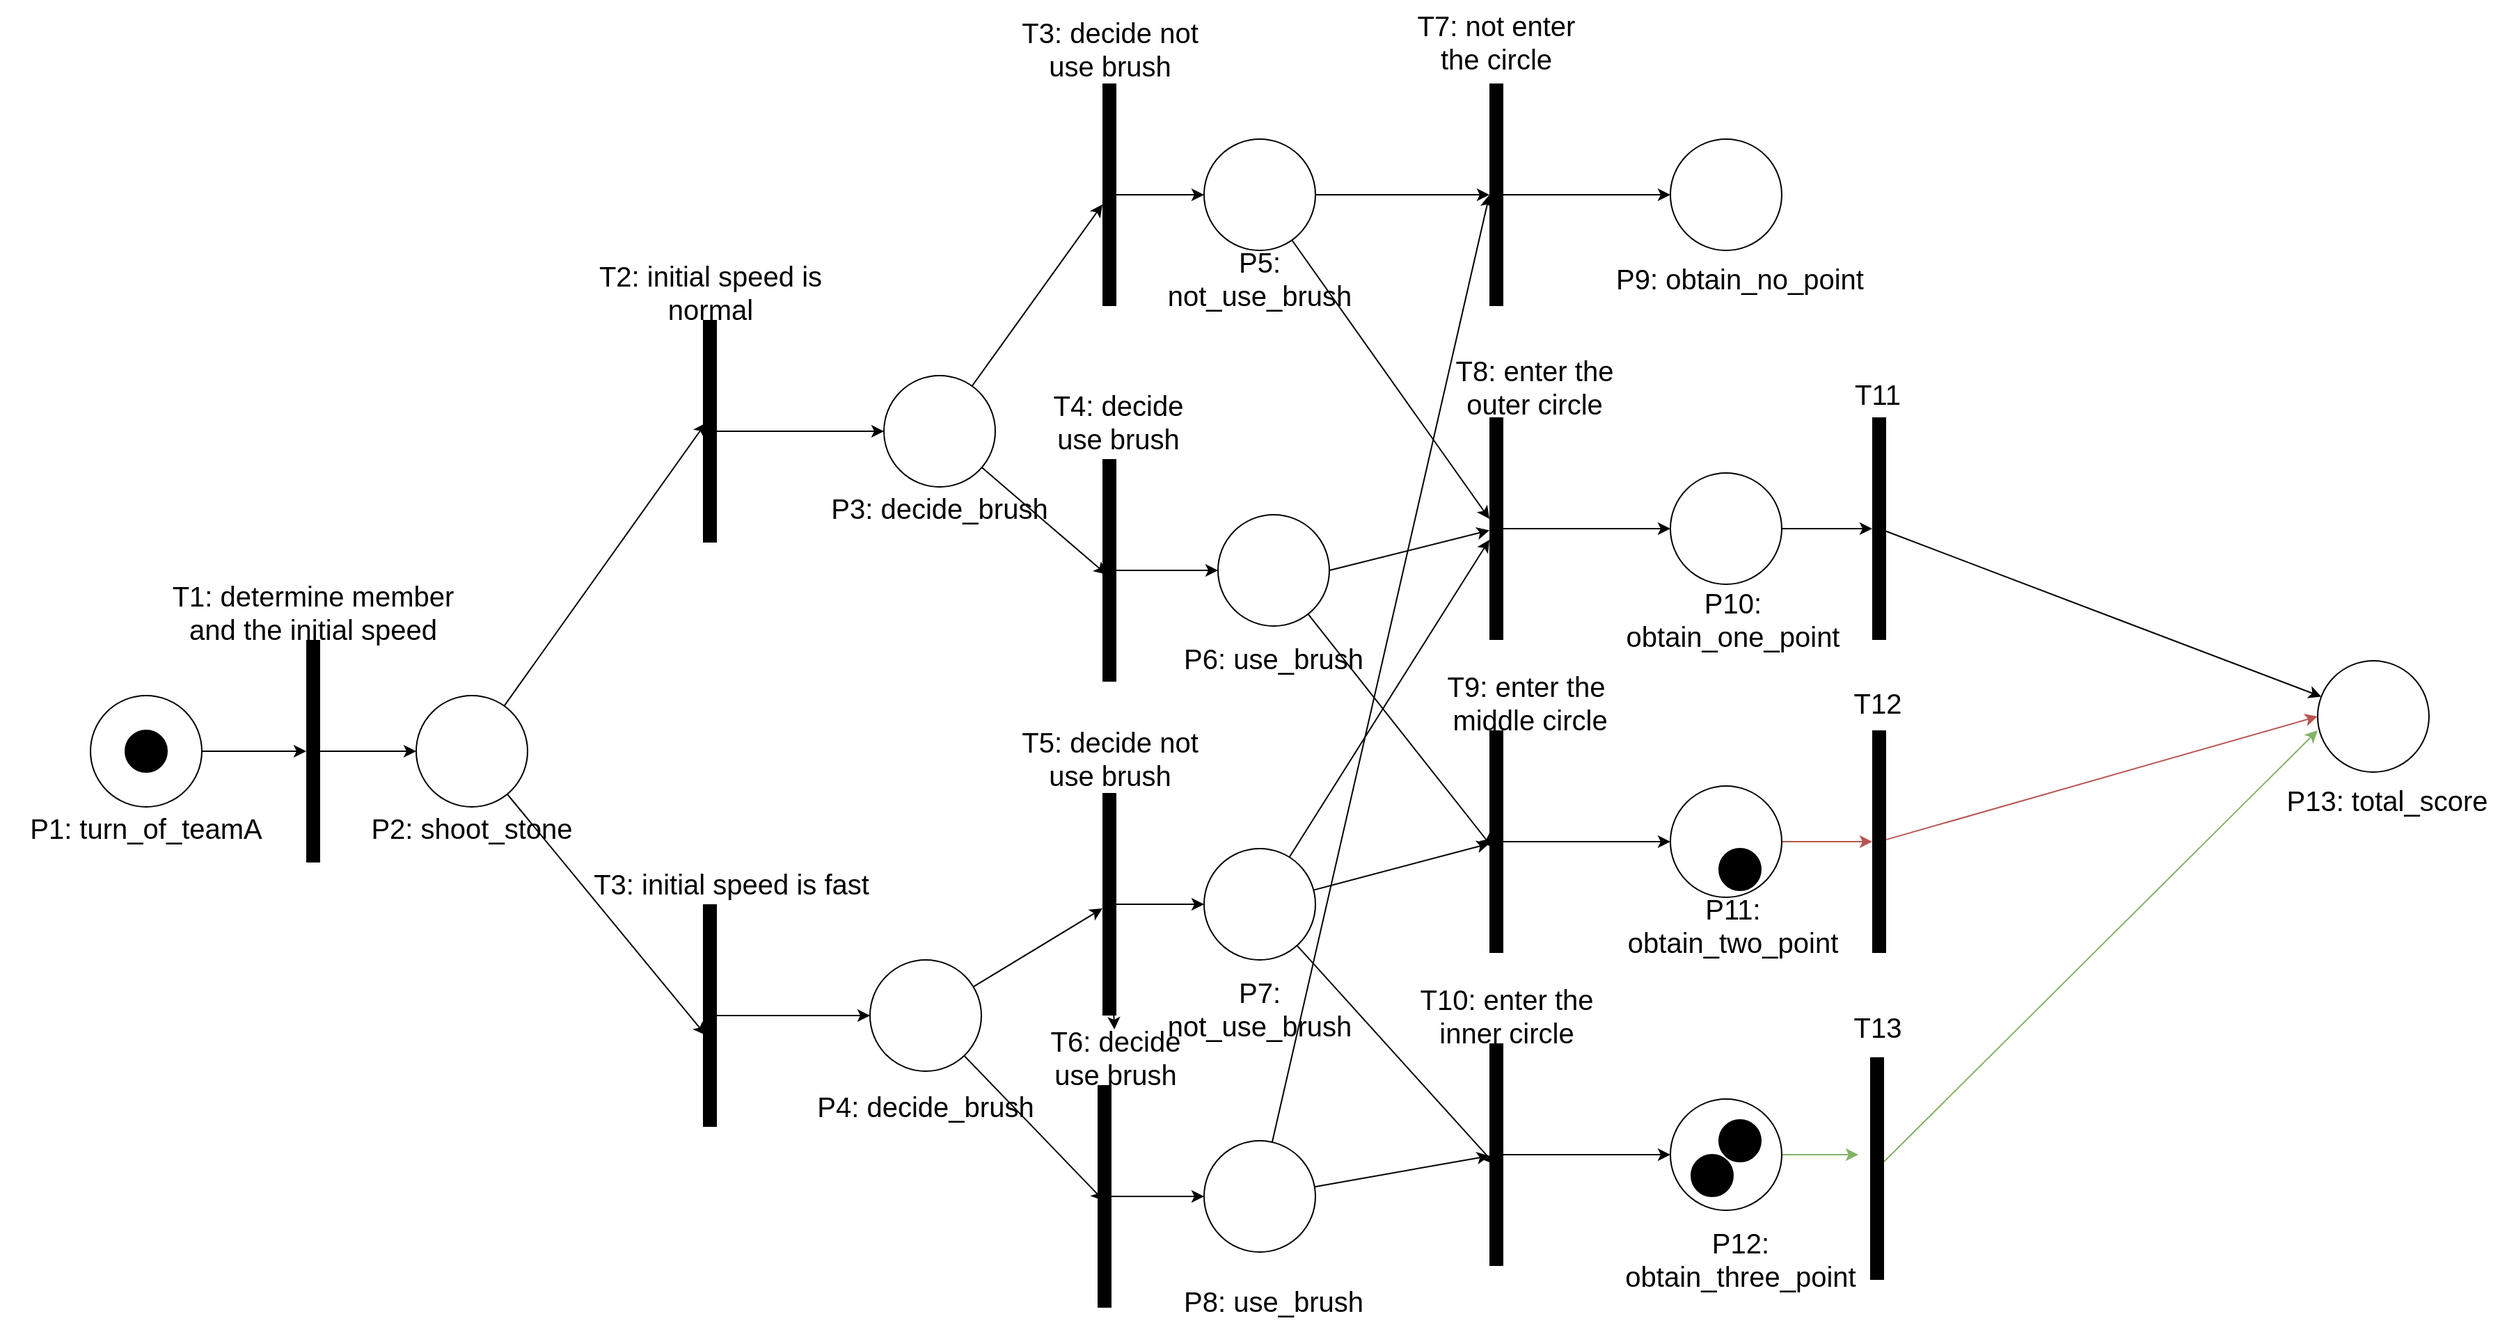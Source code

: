 <mxfile version="17.1.2" type="github">
  <diagram id="g2ASomBswaN9AXCgGyPv" name="Page-1">
    <mxGraphModel dx="946" dy="1814" grid="1" gridSize="10" guides="1" tooltips="1" connect="1" arrows="1" fold="1" page="1" pageScale="1" pageWidth="827" pageHeight="1169" math="0" shadow="0">
      <root>
        <mxCell id="0" />
        <mxCell id="1" parent="0" />
        <mxCell id="vI_bHhVZxUE-P5Cn4uq1-3" style="edgeStyle=none;rounded=0;orthogonalLoop=1;jettySize=auto;html=1;fontSize=20;" parent="1" source="vI_bHhVZxUE-P5Cn4uq1-1" target="vI_bHhVZxUE-P5Cn4uq1-4" edge="1">
          <mxGeometry relative="1" as="geometry">
            <mxPoint x="260" y="280" as="targetPoint" />
          </mxGeometry>
        </mxCell>
        <mxCell id="vI_bHhVZxUE-P5Cn4uq1-1" value="" style="ellipse;whiteSpace=wrap;html=1;aspect=fixed;fontSize=20;strokeWidth=1;fillColor=#FFFFFF;" parent="1" vertex="1">
          <mxGeometry x="100" y="240" width="80" height="80" as="geometry" />
        </mxCell>
        <mxCell id="vI_bHhVZxUE-P5Cn4uq1-2" value="P1: turn_of_teamA" style="text;html=1;strokeColor=none;fillColor=none;align=center;verticalAlign=middle;whiteSpace=wrap;rounded=0;fontSize=20;" parent="1" vertex="1">
          <mxGeometry x="35" y="320" width="210" height="30" as="geometry" />
        </mxCell>
        <mxCell id="vI_bHhVZxUE-P5Cn4uq1-5" style="edgeStyle=none;rounded=0;orthogonalLoop=1;jettySize=auto;html=1;fontSize=20;" parent="1" source="vI_bHhVZxUE-P5Cn4uq1-4" target="vI_bHhVZxUE-P5Cn4uq1-6" edge="1">
          <mxGeometry relative="1" as="geometry">
            <mxPoint x="350" y="280" as="targetPoint" />
          </mxGeometry>
        </mxCell>
        <mxCell id="vI_bHhVZxUE-P5Cn4uq1-4" value="" style="line;strokeWidth=10;direction=south;html=1;fontSize=20;fillColor=#FFFFFF;" parent="1" vertex="1">
          <mxGeometry x="255" y="200" width="10" height="160" as="geometry" />
        </mxCell>
        <mxCell id="vI_bHhVZxUE-P5Cn4uq1-12" style="edgeStyle=none;rounded=0;orthogonalLoop=1;jettySize=auto;html=1;entryX=0.463;entryY=0.8;entryDx=0;entryDy=0;entryPerimeter=0;fontSize=20;" parent="1" source="vI_bHhVZxUE-P5Cn4uq1-6" target="vI_bHhVZxUE-P5Cn4uq1-10" edge="1">
          <mxGeometry relative="1" as="geometry" />
        </mxCell>
        <mxCell id="vI_bHhVZxUE-P5Cn4uq1-13" style="edgeStyle=none;rounded=0;orthogonalLoop=1;jettySize=auto;html=1;entryX=0.588;entryY=0.8;entryDx=0;entryDy=0;entryPerimeter=0;fontSize=20;" parent="1" source="vI_bHhVZxUE-P5Cn4uq1-6" target="vI_bHhVZxUE-P5Cn4uq1-11" edge="1">
          <mxGeometry relative="1" as="geometry" />
        </mxCell>
        <mxCell id="vI_bHhVZxUE-P5Cn4uq1-6" value="" style="ellipse;whiteSpace=wrap;html=1;aspect=fixed;fontSize=20;strokeWidth=1;fillColor=#FFFFFF;" parent="1" vertex="1">
          <mxGeometry x="334" y="240" width="80" height="80" as="geometry" />
        </mxCell>
        <mxCell id="vI_bHhVZxUE-P5Cn4uq1-7" value="P2: shoot_stone" style="text;html=1;strokeColor=none;fillColor=none;align=center;verticalAlign=middle;whiteSpace=wrap;rounded=0;fontSize=20;" parent="1" vertex="1">
          <mxGeometry x="274" y="320" width="200" height="30" as="geometry" />
        </mxCell>
        <mxCell id="vI_bHhVZxUE-P5Cn4uq1-9" value="" style="edgeStyle=none;rounded=0;orthogonalLoop=1;jettySize=auto;html=1;fontSize=20;" parent="1" source="vI_bHhVZxUE-P5Cn4uq1-8" target="vI_bHhVZxUE-P5Cn4uq1-4" edge="1">
          <mxGeometry relative="1" as="geometry" />
        </mxCell>
        <mxCell id="vI_bHhVZxUE-P5Cn4uq1-8" value="T1: determine member and the initial speed" style="text;html=1;strokeColor=none;fillColor=none;align=center;verticalAlign=middle;whiteSpace=wrap;rounded=0;fontSize=20;" parent="1" vertex="1">
          <mxGeometry x="145" y="160" width="230" height="40" as="geometry" />
        </mxCell>
        <mxCell id="vI_bHhVZxUE-P5Cn4uq1-16" style="edgeStyle=none;rounded=0;orthogonalLoop=1;jettySize=auto;html=1;fontSize=20;" parent="1" source="vI_bHhVZxUE-P5Cn4uq1-10" target="vI_bHhVZxUE-P5Cn4uq1-17" edge="1">
          <mxGeometry relative="1" as="geometry">
            <mxPoint x="650" y="50" as="targetPoint" />
          </mxGeometry>
        </mxCell>
        <mxCell id="vI_bHhVZxUE-P5Cn4uq1-10" value="" style="line;strokeWidth=10;direction=south;html=1;fontSize=20;fillColor=#FFFFFF;" parent="1" vertex="1">
          <mxGeometry x="540" y="-30" width="10" height="160" as="geometry" />
        </mxCell>
        <mxCell id="vI_bHhVZxUE-P5Cn4uq1-31" style="edgeStyle=none;rounded=0;orthogonalLoop=1;jettySize=auto;html=1;fontSize=20;" parent="1" source="vI_bHhVZxUE-P5Cn4uq1-11" target="vI_bHhVZxUE-P5Cn4uq1-27" edge="1">
          <mxGeometry relative="1" as="geometry" />
        </mxCell>
        <mxCell id="vI_bHhVZxUE-P5Cn4uq1-11" value="" style="line;strokeWidth=10;direction=south;html=1;fontSize=20;fillColor=#FFFFFF;" parent="1" vertex="1">
          <mxGeometry x="540" y="390" width="10" height="160" as="geometry" />
        </mxCell>
        <mxCell id="vI_bHhVZxUE-P5Cn4uq1-14" value="T2: initial speed is normal" style="text;html=1;strokeColor=none;fillColor=none;align=center;verticalAlign=middle;whiteSpace=wrap;rounded=0;fontSize=20;" parent="1" vertex="1">
          <mxGeometry x="444.5" y="-65" width="201" height="30" as="geometry" />
        </mxCell>
        <mxCell id="vI_bHhVZxUE-P5Cn4uq1-15" value="T3: initial speed is fast" style="text;html=1;strokeColor=none;fillColor=none;align=center;verticalAlign=middle;whiteSpace=wrap;rounded=0;fontSize=20;" parent="1" vertex="1">
          <mxGeometry x="460" y="360" width="201" height="30" as="geometry" />
        </mxCell>
        <mxCell id="vI_bHhVZxUE-P5Cn4uq1-23" style="edgeStyle=none;rounded=0;orthogonalLoop=1;jettySize=auto;html=1;entryX=0.519;entryY=0.7;entryDx=0;entryDy=0;entryPerimeter=0;fontSize=20;" parent="1" source="vI_bHhVZxUE-P5Cn4uq1-17" target="vI_bHhVZxUE-P5Cn4uq1-22" edge="1">
          <mxGeometry relative="1" as="geometry" />
        </mxCell>
        <mxCell id="vI_bHhVZxUE-P5Cn4uq1-24" style="edgeStyle=none;rounded=0;orthogonalLoop=1;jettySize=auto;html=1;fontSize=20;" parent="1" source="vI_bHhVZxUE-P5Cn4uq1-17" target="vI_bHhVZxUE-P5Cn4uq1-21" edge="1">
          <mxGeometry relative="1" as="geometry" />
        </mxCell>
        <mxCell id="vI_bHhVZxUE-P5Cn4uq1-17" value="" style="ellipse;whiteSpace=wrap;html=1;aspect=fixed;fontSize=20;strokeWidth=1;fillColor=#FFFFFF;" parent="1" vertex="1">
          <mxGeometry x="670" y="10" width="80" height="80" as="geometry" />
        </mxCell>
        <mxCell id="vI_bHhVZxUE-P5Cn4uq1-18" value="P3: decide_brush" style="text;html=1;strokeColor=none;fillColor=none;align=center;verticalAlign=middle;whiteSpace=wrap;rounded=0;fontSize=20;" parent="1" vertex="1">
          <mxGeometry x="630" y="90" width="160" height="30" as="geometry" />
        </mxCell>
        <mxCell id="0EM-8fLEFYnco3IevkyM-26" style="edgeStyle=orthogonalEdgeStyle;rounded=0;orthogonalLoop=1;jettySize=auto;html=1;entryX=0;entryY=0.5;entryDx=0;entryDy=0;" parent="1" source="vI_bHhVZxUE-P5Cn4uq1-21" target="0EM-8fLEFYnco3IevkyM-12" edge="1">
          <mxGeometry relative="1" as="geometry" />
        </mxCell>
        <mxCell id="vI_bHhVZxUE-P5Cn4uq1-21" value="" style="line;strokeWidth=10;direction=south;html=1;fontSize=20;fillColor=#FFFFFF;" parent="1" vertex="1">
          <mxGeometry x="827" y="-200" width="10" height="160" as="geometry" />
        </mxCell>
        <mxCell id="0EM-8fLEFYnco3IevkyM-30" style="edgeStyle=orthogonalEdgeStyle;rounded=0;orthogonalLoop=1;jettySize=auto;html=1;entryX=0;entryY=0.5;entryDx=0;entryDy=0;" parent="1" source="vI_bHhVZxUE-P5Cn4uq1-22" target="0EM-8fLEFYnco3IevkyM-13" edge="1">
          <mxGeometry relative="1" as="geometry" />
        </mxCell>
        <mxCell id="vI_bHhVZxUE-P5Cn4uq1-22" value="" style="line;strokeWidth=10;direction=south;html=1;fontSize=20;fillColor=#FFFFFF;" parent="1" vertex="1">
          <mxGeometry x="827" y="70" width="10" height="160" as="geometry" />
        </mxCell>
        <mxCell id="vI_bHhVZxUE-P5Cn4uq1-25" style="edgeStyle=none;rounded=0;orthogonalLoop=1;jettySize=auto;html=1;entryX=0.519;entryY=0.7;entryDx=0;entryDy=0;entryPerimeter=0;fontSize=20;" parent="1" source="vI_bHhVZxUE-P5Cn4uq1-27" target="vI_bHhVZxUE-P5Cn4uq1-30" edge="1">
          <mxGeometry relative="1" as="geometry" />
        </mxCell>
        <mxCell id="vI_bHhVZxUE-P5Cn4uq1-26" style="edgeStyle=none;rounded=0;orthogonalLoop=1;jettySize=auto;html=1;fontSize=20;" parent="1" source="vI_bHhVZxUE-P5Cn4uq1-27" target="vI_bHhVZxUE-P5Cn4uq1-29" edge="1">
          <mxGeometry relative="1" as="geometry" />
        </mxCell>
        <mxCell id="vI_bHhVZxUE-P5Cn4uq1-27" value="" style="ellipse;whiteSpace=wrap;html=1;aspect=fixed;fontSize=20;strokeWidth=1;fillColor=#FFFFFF;" parent="1" vertex="1">
          <mxGeometry x="660" y="430" width="80" height="80" as="geometry" />
        </mxCell>
        <mxCell id="vI_bHhVZxUE-P5Cn4uq1-28" value="P4: decide_brush" style="text;html=1;strokeColor=none;fillColor=none;align=center;verticalAlign=middle;whiteSpace=wrap;rounded=0;fontSize=20;" parent="1" vertex="1">
          <mxGeometry x="620" y="520" width="160" height="30" as="geometry" />
        </mxCell>
        <mxCell id="0EM-8fLEFYnco3IevkyM-39" style="edgeStyle=none;rounded=0;orthogonalLoop=1;jettySize=auto;html=1;entryX=0;entryY=0.5;entryDx=0;entryDy=0;" parent="1" source="vI_bHhVZxUE-P5Cn4uq1-29" target="0EM-8fLEFYnco3IevkyM-14" edge="1">
          <mxGeometry relative="1" as="geometry" />
        </mxCell>
        <mxCell id="ojYtceHHdDwlJGlQh_KE-16" value="" style="edgeStyle=none;rounded=0;orthogonalLoop=1;jettySize=auto;html=1;fontSize=20;" parent="1" source="vI_bHhVZxUE-P5Cn4uq1-29" target="ojYtceHHdDwlJGlQh_KE-2" edge="1">
          <mxGeometry relative="1" as="geometry" />
        </mxCell>
        <mxCell id="vI_bHhVZxUE-P5Cn4uq1-29" value="" style="line;strokeWidth=10;direction=south;html=1;fontSize=20;fillColor=#FFFFFF;" parent="1" vertex="1">
          <mxGeometry x="827" y="310" width="10" height="160" as="geometry" />
        </mxCell>
        <mxCell id="0EM-8fLEFYnco3IevkyM-61" style="edgeStyle=none;rounded=0;orthogonalLoop=1;jettySize=auto;html=1;entryX=0;entryY=0.5;entryDx=0;entryDy=0;fontSize=20;" parent="1" source="vI_bHhVZxUE-P5Cn4uq1-30" target="0EM-8fLEFYnco3IevkyM-15" edge="1">
          <mxGeometry relative="1" as="geometry" />
        </mxCell>
        <mxCell id="vI_bHhVZxUE-P5Cn4uq1-30" value="" style="line;strokeWidth=10;direction=south;html=1;fontSize=20;fillColor=#FFFFFF;" parent="1" vertex="1">
          <mxGeometry x="827" y="520" width="3" height="160" as="geometry" />
        </mxCell>
        <mxCell id="xSO8MtQ2BWktQX_9_YVk-1" style="edgeStyle=orthogonalEdgeStyle;rounded=0;orthogonalLoop=1;jettySize=auto;html=1;" edge="1" parent="1" source="vI_bHhVZxUE-P5Cn4uq1-46">
          <mxGeometry relative="1" as="geometry">
            <mxPoint x="1380" y="120" as="targetPoint" />
          </mxGeometry>
        </mxCell>
        <mxCell id="vI_bHhVZxUE-P5Cn4uq1-46" value="" style="ellipse;whiteSpace=wrap;html=1;aspect=fixed;fontSize=20;strokeWidth=1;fillColor=#FFFFFF;" parent="1" vertex="1">
          <mxGeometry x="1235" y="80" width="80" height="80" as="geometry" />
        </mxCell>
        <mxCell id="vI_bHhVZxUE-P5Cn4uq1-49" value="" style="ellipse;whiteSpace=wrap;html=1;aspect=fixed;fontSize=20;strokeWidth=1;fillColor=#FFFFFF;" parent="1" vertex="1">
          <mxGeometry x="1700" y="215" width="80" height="80" as="geometry" />
        </mxCell>
        <mxCell id="vI_bHhVZxUE-P5Cn4uq1-50" value="P13: total_score" style="text;html=1;strokeColor=none;fillColor=none;align=center;verticalAlign=middle;whiteSpace=wrap;rounded=0;fontSize=20;" parent="1" vertex="1">
          <mxGeometry x="1670" y="300" width="160" height="30" as="geometry" />
        </mxCell>
        <mxCell id="vI_bHhVZxUE-P5Cn4uq1-56" value="" style="ellipse;whiteSpace=wrap;html=1;aspect=fixed;fontSize=20;strokeWidth=1;fillColor=#FFFFFF;" parent="1" vertex="1">
          <mxGeometry x="1235" y="-160" width="80" height="80" as="geometry" />
        </mxCell>
        <mxCell id="vI_bHhVZxUE-P5Cn4uq1-57" value="P9: obtain_no_point" style="text;html=1;strokeColor=none;fillColor=none;align=center;verticalAlign=middle;whiteSpace=wrap;rounded=0;fontSize=20;" parent="1" vertex="1">
          <mxGeometry x="1180" y="-75" width="210" height="30" as="geometry" />
        </mxCell>
        <mxCell id="vI_bHhVZxUE-P5Cn4uq1-84" value="P12: obtain_three_point" style="text;html=1;strokeColor=none;fillColor=none;align=center;verticalAlign=middle;whiteSpace=wrap;rounded=0;fontSize=20;" parent="1" vertex="1">
          <mxGeometry x="1181.5" y="630" width="207" height="30" as="geometry" />
        </mxCell>
        <mxCell id="vI_bHhVZxUE-P5Cn4uq1-94" value="" style="ellipse;whiteSpace=wrap;html=1;aspect=fixed;fontSize=20;strokeWidth=1;fillColor=#000000;" parent="1" vertex="1">
          <mxGeometry x="125" y="265" width="30" height="30" as="geometry" />
        </mxCell>
        <mxCell id="0EM-8fLEFYnco3IevkyM-80" style="edgeStyle=none;rounded=0;orthogonalLoop=1;jettySize=auto;html=1;fontSize=20;" parent="1" source="0EM-8fLEFYnco3IevkyM-12" target="0EM-8fLEFYnco3IevkyM-19" edge="1">
          <mxGeometry relative="1" as="geometry" />
        </mxCell>
        <mxCell id="ojYtceHHdDwlJGlQh_KE-3" style="rounded=0;orthogonalLoop=1;jettySize=auto;html=1;fontSize=20;" parent="1" source="0EM-8fLEFYnco3IevkyM-12" target="0EM-8fLEFYnco3IevkyM-18" edge="1">
          <mxGeometry relative="1" as="geometry" />
        </mxCell>
        <mxCell id="0EM-8fLEFYnco3IevkyM-12" value="" style="ellipse;whiteSpace=wrap;html=1;aspect=fixed;" parent="1" vertex="1">
          <mxGeometry x="900" y="-160" width="80" height="80" as="geometry" />
        </mxCell>
        <mxCell id="0EM-8fLEFYnco3IevkyM-31" style="rounded=0;orthogonalLoop=1;jettySize=auto;html=1;exitX=1;exitY=0.5;exitDx=0;exitDy=0;" parent="1" source="0EM-8fLEFYnco3IevkyM-13" target="0EM-8fLEFYnco3IevkyM-18" edge="1">
          <mxGeometry relative="1" as="geometry" />
        </mxCell>
        <mxCell id="ojYtceHHdDwlJGlQh_KE-4" style="edgeStyle=none;rounded=0;orthogonalLoop=1;jettySize=auto;html=1;entryX=0.525;entryY=0.8;entryDx=0;entryDy=0;entryPerimeter=0;fontSize=20;" parent="1" source="0EM-8fLEFYnco3IevkyM-13" target="0EM-8fLEFYnco3IevkyM-17" edge="1">
          <mxGeometry relative="1" as="geometry" />
        </mxCell>
        <mxCell id="0EM-8fLEFYnco3IevkyM-13" value="" style="ellipse;whiteSpace=wrap;html=1;aspect=fixed;" parent="1" vertex="1">
          <mxGeometry x="910" y="110" width="80" height="80" as="geometry" />
        </mxCell>
        <mxCell id="0EM-8fLEFYnco3IevkyM-40" style="edgeStyle=none;rounded=0;orthogonalLoop=1;jettySize=auto;html=1;" parent="1" source="0EM-8fLEFYnco3IevkyM-14" target="0EM-8fLEFYnco3IevkyM-17" edge="1">
          <mxGeometry relative="1" as="geometry" />
        </mxCell>
        <mxCell id="ojYtceHHdDwlJGlQh_KE-5" style="edgeStyle=none;rounded=0;orthogonalLoop=1;jettySize=auto;html=1;fontSize=20;" parent="1" source="0EM-8fLEFYnco3IevkyM-14" target="0EM-8fLEFYnco3IevkyM-18" edge="1">
          <mxGeometry relative="1" as="geometry" />
        </mxCell>
        <mxCell id="ojYtceHHdDwlJGlQh_KE-6" style="edgeStyle=none;rounded=0;orthogonalLoop=1;jettySize=auto;html=1;entryX=0.544;entryY=0.6;entryDx=0;entryDy=0;entryPerimeter=0;fontSize=20;" parent="1" source="0EM-8fLEFYnco3IevkyM-14" target="0EM-8fLEFYnco3IevkyM-16" edge="1">
          <mxGeometry relative="1" as="geometry" />
        </mxCell>
        <mxCell id="0EM-8fLEFYnco3IevkyM-14" value="" style="ellipse;whiteSpace=wrap;html=1;aspect=fixed;" parent="1" vertex="1">
          <mxGeometry x="900" y="350" width="80" height="80" as="geometry" />
        </mxCell>
        <mxCell id="0EM-8fLEFYnco3IevkyM-63" style="edgeStyle=none;rounded=0;orthogonalLoop=1;jettySize=auto;html=1;fontSize=20;" parent="1" source="0EM-8fLEFYnco3IevkyM-15" target="0EM-8fLEFYnco3IevkyM-16" edge="1">
          <mxGeometry relative="1" as="geometry" />
        </mxCell>
        <mxCell id="ojYtceHHdDwlJGlQh_KE-8" style="edgeStyle=none;rounded=0;orthogonalLoop=1;jettySize=auto;html=1;entryX=0.5;entryY=1;entryDx=0;entryDy=0;entryPerimeter=0;fontSize=20;" parent="1" source="0EM-8fLEFYnco3IevkyM-15" target="0EM-8fLEFYnco3IevkyM-19" edge="1">
          <mxGeometry relative="1" as="geometry" />
        </mxCell>
        <mxCell id="0EM-8fLEFYnco3IevkyM-15" value="" style="ellipse;whiteSpace=wrap;html=1;aspect=fixed;" parent="1" vertex="1">
          <mxGeometry x="900" y="560" width="80" height="80" as="geometry" />
        </mxCell>
        <mxCell id="ojYtceHHdDwlJGlQh_KE-13" style="edgeStyle=none;rounded=0;orthogonalLoop=1;jettySize=auto;html=1;fontSize=20;" parent="1" source="0EM-8fLEFYnco3IevkyM-16" target="0EM-8fLEFYnco3IevkyM-65" edge="1">
          <mxGeometry relative="1" as="geometry" />
        </mxCell>
        <mxCell id="0EM-8fLEFYnco3IevkyM-16" value="" style="line;strokeWidth=10;direction=south;html=1;fontSize=20;fillColor=#FFFFFF;" parent="1" vertex="1">
          <mxGeometry x="1105" y="490" width="10" height="160" as="geometry" />
        </mxCell>
        <mxCell id="ojYtceHHdDwlJGlQh_KE-10" style="edgeStyle=none;rounded=0;orthogonalLoop=1;jettySize=auto;html=1;entryX=0;entryY=0.5;entryDx=0;entryDy=0;fontSize=20;" parent="1" source="0EM-8fLEFYnco3IevkyM-17" target="0EM-8fLEFYnco3IevkyM-44" edge="1">
          <mxGeometry relative="1" as="geometry" />
        </mxCell>
        <mxCell id="0EM-8fLEFYnco3IevkyM-17" value="" style="line;strokeWidth=10;direction=south;html=1;fontSize=20;fillColor=#FFFFFF;" parent="1" vertex="1">
          <mxGeometry x="1105" y="265" width="10" height="160" as="geometry" />
        </mxCell>
        <mxCell id="ojYtceHHdDwlJGlQh_KE-9" style="edgeStyle=none;rounded=0;orthogonalLoop=1;jettySize=auto;html=1;entryX=0;entryY=0.5;entryDx=0;entryDy=0;fontSize=20;" parent="1" source="0EM-8fLEFYnco3IevkyM-18" target="vI_bHhVZxUE-P5Cn4uq1-46" edge="1">
          <mxGeometry relative="1" as="geometry" />
        </mxCell>
        <mxCell id="0EM-8fLEFYnco3IevkyM-18" value="" style="line;strokeWidth=10;direction=south;html=1;fontSize=20;fillColor=#FFFFFF;" parent="1" vertex="1">
          <mxGeometry x="1105" y="40" width="10" height="160" as="geometry" />
        </mxCell>
        <mxCell id="0EM-8fLEFYnco3IevkyM-81" style="edgeStyle=none;rounded=0;orthogonalLoop=1;jettySize=auto;html=1;fontSize=20;" parent="1" source="0EM-8fLEFYnco3IevkyM-19" target="vI_bHhVZxUE-P5Cn4uq1-56" edge="1">
          <mxGeometry relative="1" as="geometry">
            <mxPoint x="1130" y="-120.0" as="targetPoint" />
          </mxGeometry>
        </mxCell>
        <mxCell id="0EM-8fLEFYnco3IevkyM-19" value="" style="line;strokeWidth=10;direction=south;html=1;fontSize=20;fillColor=#FFFFFF;" parent="1" vertex="1">
          <mxGeometry x="1105" y="-200" width="10" height="160" as="geometry" />
        </mxCell>
        <mxCell id="0EM-8fLEFYnco3IevkyM-22" value="P5: not_use_brush" style="text;html=1;strokeColor=none;fillColor=none;align=center;verticalAlign=middle;whiteSpace=wrap;rounded=0;fontSize=20;" parent="1" vertex="1">
          <mxGeometry x="860" y="-75" width="160" height="30" as="geometry" />
        </mxCell>
        <mxCell id="0EM-8fLEFYnco3IevkyM-23" value="P7: not_use_brush" style="text;html=1;strokeColor=none;fillColor=none;align=center;verticalAlign=middle;whiteSpace=wrap;rounded=0;fontSize=20;" parent="1" vertex="1">
          <mxGeometry x="860" y="450" width="160" height="30" as="geometry" />
        </mxCell>
        <mxCell id="0EM-8fLEFYnco3IevkyM-24" value="P6: use_brush" style="text;html=1;strokeColor=none;fillColor=none;align=center;verticalAlign=middle;whiteSpace=wrap;rounded=0;fontSize=20;" parent="1" vertex="1">
          <mxGeometry x="870" y="195" width="160" height="35" as="geometry" />
        </mxCell>
        <mxCell id="0EM-8fLEFYnco3IevkyM-25" value="P8: use_brush" style="text;html=1;strokeColor=none;fillColor=none;align=center;verticalAlign=middle;whiteSpace=wrap;rounded=0;fontSize=20;" parent="1" vertex="1">
          <mxGeometry x="870" y="660" width="160" height="30" as="geometry" />
        </mxCell>
        <mxCell id="xSO8MtQ2BWktQX_9_YVk-3" style="edgeStyle=orthogonalEdgeStyle;rounded=0;orthogonalLoop=1;jettySize=auto;html=1;fillColor=#f8cecc;strokeColor=#b85450;" edge="1" parent="1" source="0EM-8fLEFYnco3IevkyM-44">
          <mxGeometry relative="1" as="geometry">
            <mxPoint x="1380" y="345" as="targetPoint" />
          </mxGeometry>
        </mxCell>
        <mxCell id="0EM-8fLEFYnco3IevkyM-44" value="" style="ellipse;whiteSpace=wrap;html=1;aspect=fixed;" parent="1" vertex="1">
          <mxGeometry x="1235" y="305" width="80" height="80" as="geometry" />
        </mxCell>
        <mxCell id="0EM-8fLEFYnco3IevkyM-52" value="" style="ellipse;whiteSpace=wrap;html=1;aspect=fixed;fontSize=20;strokeWidth=1;fillColor=#000000;" parent="1" vertex="1">
          <mxGeometry x="1270" y="350" width="30" height="30" as="geometry" />
        </mxCell>
        <mxCell id="0EM-8fLEFYnco3IevkyM-60" value="P11: obtain_two_point" style="text;html=1;strokeColor=none;fillColor=none;align=center;verticalAlign=middle;whiteSpace=wrap;rounded=0;fontSize=20;" parent="1" vertex="1">
          <mxGeometry x="1205" y="385" width="150" height="40" as="geometry" />
        </mxCell>
        <mxCell id="xSO8MtQ2BWktQX_9_YVk-5" style="edgeStyle=orthogonalEdgeStyle;rounded=0;orthogonalLoop=1;jettySize=auto;html=1;fillColor=#d5e8d4;strokeColor=#82b366;" edge="1" parent="1" source="0EM-8fLEFYnco3IevkyM-65">
          <mxGeometry relative="1" as="geometry">
            <mxPoint x="1370" y="570" as="targetPoint" />
          </mxGeometry>
        </mxCell>
        <mxCell id="0EM-8fLEFYnco3IevkyM-65" value="" style="ellipse;whiteSpace=wrap;html=1;aspect=fixed;fontSize=20;" parent="1" vertex="1">
          <mxGeometry x="1235" y="530" width="80" height="80" as="geometry" />
        </mxCell>
        <mxCell id="0EM-8fLEFYnco3IevkyM-73" value="" style="ellipse;whiteSpace=wrap;html=1;aspect=fixed;fontSize=20;strokeWidth=1;fillColor=#000000;" parent="1" vertex="1">
          <mxGeometry x="1250" y="570" width="30" height="30" as="geometry" />
        </mxCell>
        <mxCell id="0EM-8fLEFYnco3IevkyM-74" value="" style="ellipse;whiteSpace=wrap;html=1;aspect=fixed;fontSize=20;strokeWidth=1;fillColor=#000000;" parent="1" vertex="1">
          <mxGeometry x="1270" y="545" width="30" height="30" as="geometry" />
        </mxCell>
        <mxCell id="0EM-8fLEFYnco3IevkyM-93" value="T3: decide not use brush" style="text;html=1;strokeColor=none;fillColor=none;align=center;verticalAlign=middle;whiteSpace=wrap;rounded=0;fontSize=20;" parent="1" vertex="1">
          <mxGeometry x="762.75" y="-240" width="138.5" height="30" as="geometry" />
        </mxCell>
        <mxCell id="0EM-8fLEFYnco3IevkyM-96" value="T5: decide not use brush" style="text;html=1;strokeColor=none;fillColor=none;align=center;verticalAlign=middle;whiteSpace=wrap;rounded=0;fontSize=20;" parent="1" vertex="1">
          <mxGeometry x="766.56" y="260" width="130.88" height="50" as="geometry" />
        </mxCell>
        <mxCell id="0EM-8fLEFYnco3IevkyM-97" value="T7: not enter the circle" style="text;html=1;strokeColor=none;fillColor=none;align=center;verticalAlign=middle;whiteSpace=wrap;rounded=0;fontSize=20;" parent="1" vertex="1">
          <mxGeometry x="1045" y="-260" width="130" height="60" as="geometry" />
        </mxCell>
        <mxCell id="0EM-8fLEFYnco3IevkyM-98" value="T8: enter the outer circle" style="text;html=1;strokeColor=none;fillColor=none;align=center;verticalAlign=middle;whiteSpace=wrap;rounded=0;fontSize=20;" parent="1" vertex="1">
          <mxGeometry x="1055" y="-5" width="165" height="45" as="geometry" />
        </mxCell>
        <mxCell id="0EM-8fLEFYnco3IevkyM-99" value="T9: enter the &amp;nbsp;middle circle" style="text;html=1;strokeColor=none;fillColor=none;align=center;verticalAlign=middle;whiteSpace=wrap;rounded=0;fontSize=20;" parent="1" vertex="1">
          <mxGeometry x="1045" y="230" width="173" height="30" as="geometry" />
        </mxCell>
        <mxCell id="0EM-8fLEFYnco3IevkyM-100" value="T10: enter the inner circle" style="text;html=1;strokeColor=none;fillColor=none;align=center;verticalAlign=middle;whiteSpace=wrap;rounded=0;fontSize=20;" parent="1" vertex="1">
          <mxGeometry x="1045" y="455" width="145" height="30" as="geometry" />
        </mxCell>
        <mxCell id="ojYtceHHdDwlJGlQh_KE-1" value="&lt;font style=&quot;font-size: 20px&quot;&gt;T4: decide use brush&lt;/font&gt;" style="text;html=1;strokeColor=none;fillColor=none;align=center;verticalAlign=middle;whiteSpace=wrap;rounded=0;" parent="1" vertex="1">
          <mxGeometry x="787" y="20" width="103" height="45" as="geometry" />
        </mxCell>
        <mxCell id="ojYtceHHdDwlJGlQh_KE-2" value="T6: decide use brush" style="text;html=1;strokeColor=none;fillColor=none;align=center;verticalAlign=middle;whiteSpace=wrap;rounded=0;fontSize=20;" parent="1" vertex="1">
          <mxGeometry x="782.75" y="480" width="107.25" height="40" as="geometry" />
        </mxCell>
        <mxCell id="ojYtceHHdDwlJGlQh_KE-15" value="P10: obtain_one_point" style="text;html=1;strokeColor=none;fillColor=none;align=center;verticalAlign=middle;whiteSpace=wrap;rounded=0;fontSize=20;" parent="1" vertex="1">
          <mxGeometry x="1250" y="170" width="60" height="30" as="geometry" />
        </mxCell>
        <mxCell id="xSO8MtQ2BWktQX_9_YVk-7" style="rounded=0;orthogonalLoop=1;jettySize=auto;html=1;" edge="1" parent="1" source="xSO8MtQ2BWktQX_9_YVk-2" target="vI_bHhVZxUE-P5Cn4uq1-49">
          <mxGeometry relative="1" as="geometry" />
        </mxCell>
        <mxCell id="xSO8MtQ2BWktQX_9_YVk-2" value="" style="line;strokeWidth=10;direction=south;html=1;fontSize=20;fillColor=#FFFFFF;" vertex="1" parent="1">
          <mxGeometry x="1380" y="40" width="10" height="160" as="geometry" />
        </mxCell>
        <mxCell id="xSO8MtQ2BWktQX_9_YVk-8" style="edgeStyle=none;rounded=0;orthogonalLoop=1;jettySize=auto;html=1;entryX=0;entryY=0.5;entryDx=0;entryDy=0;fillColor=#f8cecc;strokeColor=#b85450;" edge="1" parent="1" source="xSO8MtQ2BWktQX_9_YVk-4" target="vI_bHhVZxUE-P5Cn4uq1-49">
          <mxGeometry relative="1" as="geometry" />
        </mxCell>
        <mxCell id="xSO8MtQ2BWktQX_9_YVk-4" value="" style="line;strokeWidth=10;direction=south;html=1;fontSize=20;fillColor=#FFFFFF;" vertex="1" parent="1">
          <mxGeometry x="1380" y="265" width="10" height="160" as="geometry" />
        </mxCell>
        <mxCell id="xSO8MtQ2BWktQX_9_YVk-9" style="edgeStyle=none;rounded=0;orthogonalLoop=1;jettySize=auto;html=1;entryX=0;entryY=0.625;entryDx=0;entryDy=0;entryPerimeter=0;fillColor=#d5e8d4;strokeColor=#82b366;" edge="1" parent="1" source="xSO8MtQ2BWktQX_9_YVk-6" target="vI_bHhVZxUE-P5Cn4uq1-49">
          <mxGeometry relative="1" as="geometry" />
        </mxCell>
        <mxCell id="xSO8MtQ2BWktQX_9_YVk-6" value="" style="line;strokeWidth=10;direction=south;html=1;fontSize=20;fillColor=#FFFFFF;" vertex="1" parent="1">
          <mxGeometry x="1378.5" y="500" width="10" height="160" as="geometry" />
        </mxCell>
        <mxCell id="xSO8MtQ2BWktQX_9_YVk-10" value="T11" style="text;html=1;strokeColor=none;fillColor=none;align=center;verticalAlign=middle;whiteSpace=wrap;rounded=0;fontSize=20;" vertex="1" parent="1">
          <mxGeometry x="1348.5" width="70" height="45" as="geometry" />
        </mxCell>
        <mxCell id="xSO8MtQ2BWktQX_9_YVk-11" value="T12&lt;span style=&quot;color: rgba(0 , 0 , 0 , 0) ; font-family: monospace ; font-size: 0px&quot;&gt;%3CmxGraphModel%3E%3Croot%3E%3CmxCell%20id%3D%220%22%2F%3E%3CmxCell%20id%3D%221%22%20parent%3D%220%22%2F%3E%3CmxCell%20id%3D%222%22%20value%3D%22T11%22%20style%3D%22text%3Bhtml%3D1%3BstrokeColor%3Dnone%3BfillColor%3Dnone%3Balign%3Dcenter%3BverticalAlign%3Dmiddle%3BwhiteSpace%3Dwrap%3Brounded%3D0%3BfontSize%3D20%3B%22%20vertex%3D%221%22%20parent%3D%221%22%3E%3CmxGeometry%20x%3D%221290%22%20width%3D%2270%22%20height%3D%2245%22%20as%3D%22geometry%22%2F%3E%3C%2FmxCell%3E%3C%2Froot%3E%3C%2FmxGraphModel%3E&lt;/span&gt;" style="text;html=1;strokeColor=none;fillColor=none;align=center;verticalAlign=middle;whiteSpace=wrap;rounded=0;fontSize=20;" vertex="1" parent="1">
          <mxGeometry x="1348.5" y="222.5" width="70" height="45" as="geometry" />
        </mxCell>
        <mxCell id="xSO8MtQ2BWktQX_9_YVk-12" value="T13" style="text;html=1;strokeColor=none;fillColor=none;align=center;verticalAlign=middle;whiteSpace=wrap;rounded=0;fontSize=20;" vertex="1" parent="1">
          <mxGeometry x="1348.5" y="455" width="70" height="45" as="geometry" />
        </mxCell>
      </root>
    </mxGraphModel>
  </diagram>
</mxfile>
